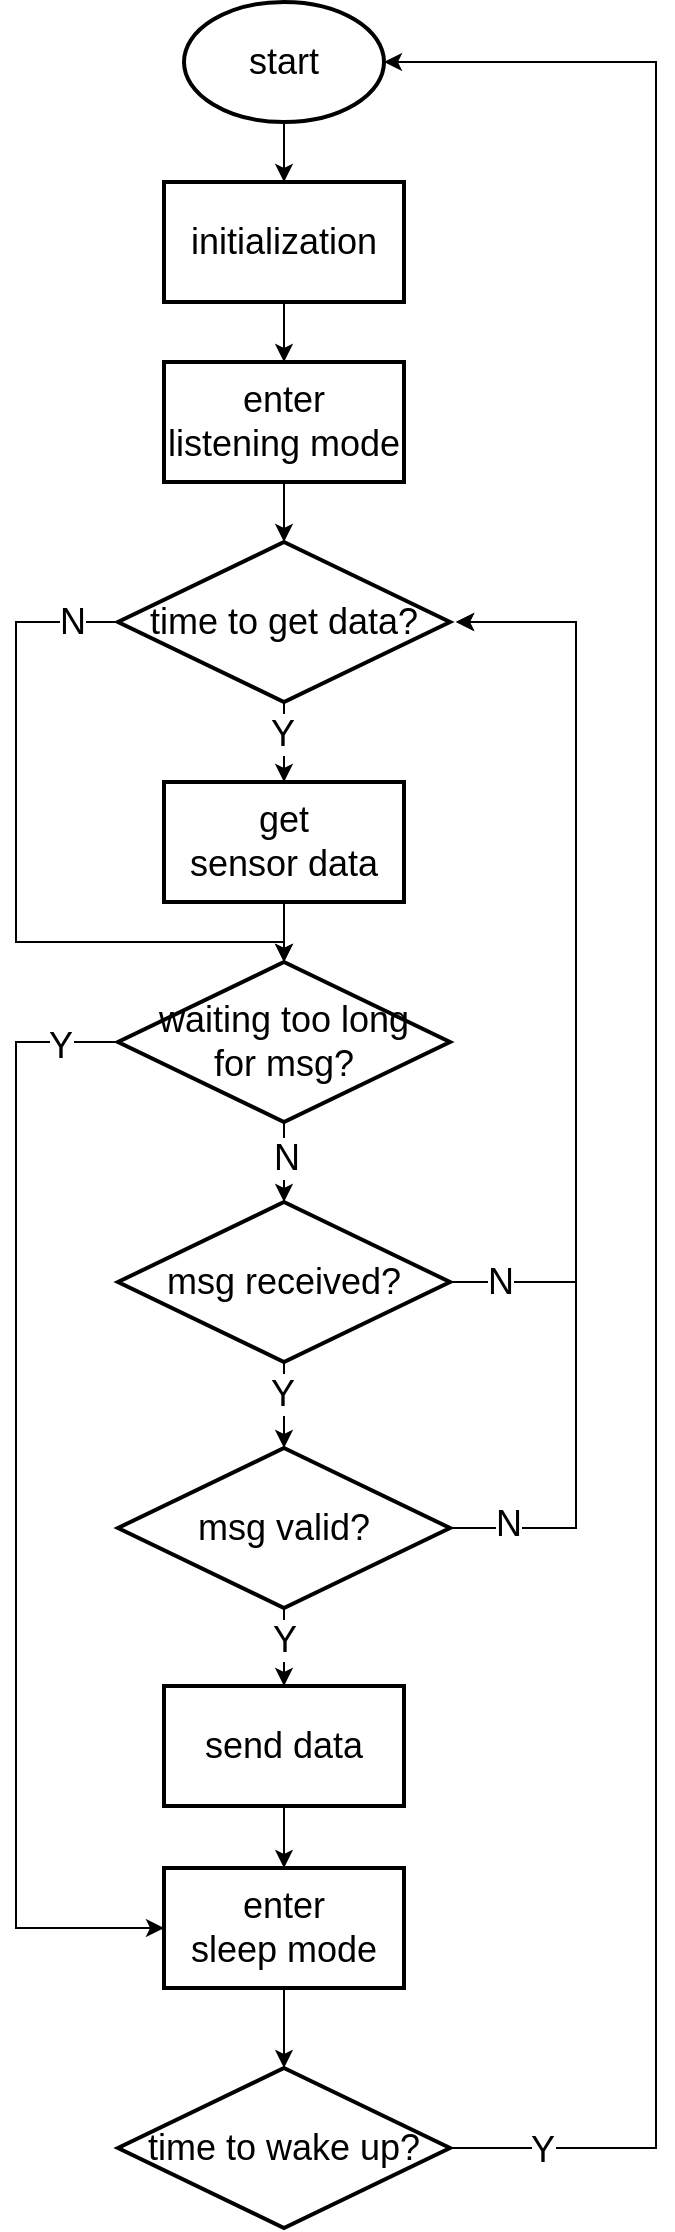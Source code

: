 <mxfile version="20.2.3" type="github">
  <diagram id="0bISjq4luKync5lW2_HE" name="ページ1">
    <mxGraphModel dx="1694" dy="1091" grid="1" gridSize="10" guides="1" tooltips="1" connect="1" arrows="1" fold="1" page="1" pageScale="1" pageWidth="827" pageHeight="1169" math="0" shadow="0">
      <root>
        <mxCell id="0" />
        <mxCell id="1" parent="0" />
        <mxCell id="wKzAcrc9TjBfB3driCzq-7" value="" style="edgeStyle=orthogonalEdgeStyle;rounded=0;orthogonalLoop=1;jettySize=auto;html=1;fontSize=18;" parent="1" source="wKzAcrc9TjBfB3driCzq-2" target="wKzAcrc9TjBfB3driCzq-6" edge="1">
          <mxGeometry relative="1" as="geometry" />
        </mxCell>
        <mxCell id="wKzAcrc9TjBfB3driCzq-2" value="start" style="strokeWidth=2;html=1;shape=mxgraph.flowchart.start_1;whiteSpace=wrap;fontSize=18;" parent="1" vertex="1">
          <mxGeometry x="364" y="450" width="100" height="60" as="geometry" />
        </mxCell>
        <mxCell id="wKzAcrc9TjBfB3driCzq-9" value="" style="edgeStyle=orthogonalEdgeStyle;rounded=0;orthogonalLoop=1;jettySize=auto;html=1;fontSize=18;" parent="1" source="wKzAcrc9TjBfB3driCzq-6" target="wKzAcrc9TjBfB3driCzq-8" edge="1">
          <mxGeometry relative="1" as="geometry" />
        </mxCell>
        <mxCell id="wKzAcrc9TjBfB3driCzq-6" value="initialization" style="whiteSpace=wrap;html=1;fontSize=18;strokeWidth=2;" parent="1" vertex="1">
          <mxGeometry x="354" y="540" width="120" height="60" as="geometry" />
        </mxCell>
        <mxCell id="wKzAcrc9TjBfB3driCzq-29" value="" style="edgeStyle=orthogonalEdgeStyle;rounded=0;orthogonalLoop=1;jettySize=auto;html=1;fontSize=18;" parent="1" source="wKzAcrc9TjBfB3driCzq-8" target="wKzAcrc9TjBfB3driCzq-28" edge="1">
          <mxGeometry relative="1" as="geometry" />
        </mxCell>
        <mxCell id="wKzAcrc9TjBfB3driCzq-8" value="enter &lt;br&gt;listening mode" style="whiteSpace=wrap;html=1;fontSize=18;strokeWidth=2;" parent="1" vertex="1">
          <mxGeometry x="354" y="630" width="120" height="60" as="geometry" />
        </mxCell>
        <mxCell id="wKzAcrc9TjBfB3driCzq-13" style="edgeStyle=orthogonalEdgeStyle;rounded=0;orthogonalLoop=1;jettySize=auto;html=1;exitX=1;exitY=0.5;exitDx=0;exitDy=0;fontSize=12;" parent="1" source="wKzAcrc9TjBfB3driCzq-10" edge="1">
          <mxGeometry relative="1" as="geometry">
            <mxPoint x="500" y="760" as="targetPoint" />
            <Array as="points">
              <mxPoint x="560" y="1090" />
              <mxPoint x="560" y="760" />
            </Array>
          </mxGeometry>
        </mxCell>
        <mxCell id="shqkNA7VAuQGHRtQhpjd-10" value="N" style="edgeLabel;html=1;align=center;verticalAlign=middle;resizable=0;points=[];fontSize=18;" vertex="1" connectable="0" parent="wKzAcrc9TjBfB3driCzq-13">
          <mxGeometry x="-0.856" y="-2" relative="1" as="geometry">
            <mxPoint x="-8" y="-2" as="offset" />
          </mxGeometry>
        </mxCell>
        <mxCell id="wKzAcrc9TjBfB3driCzq-16" value="" style="edgeStyle=orthogonalEdgeStyle;rounded=0;orthogonalLoop=1;jettySize=auto;html=1;fontSize=18;" parent="1" source="wKzAcrc9TjBfB3driCzq-10" target="wKzAcrc9TjBfB3driCzq-15" edge="1">
          <mxGeometry relative="1" as="geometry" />
        </mxCell>
        <mxCell id="wKzAcrc9TjBfB3driCzq-17" value="Y" style="edgeLabel;html=1;align=center;verticalAlign=middle;resizable=0;points=[];fontSize=18;" parent="wKzAcrc9TjBfB3driCzq-16" vertex="1" connectable="0">
          <mxGeometry x="-0.25" y="-1" relative="1" as="geometry">
            <mxPoint as="offset" />
          </mxGeometry>
        </mxCell>
        <mxCell id="wKzAcrc9TjBfB3driCzq-10" value="msg received?" style="rhombus;whiteSpace=wrap;html=1;fontSize=18;strokeWidth=2;" parent="1" vertex="1">
          <mxGeometry x="331" y="1050" width="166" height="80" as="geometry" />
        </mxCell>
        <mxCell id="wKzAcrc9TjBfB3driCzq-24" value="" style="edgeStyle=orthogonalEdgeStyle;rounded=0;orthogonalLoop=1;jettySize=auto;html=1;fontSize=18;" parent="1" source="wKzAcrc9TjBfB3driCzq-15" target="wKzAcrc9TjBfB3driCzq-23" edge="1">
          <mxGeometry relative="1" as="geometry" />
        </mxCell>
        <mxCell id="wKzAcrc9TjBfB3driCzq-26" value="Y" style="edgeLabel;html=1;align=center;verticalAlign=middle;resizable=0;points=[];fontSize=18;" parent="wKzAcrc9TjBfB3driCzq-24" vertex="1" connectable="0">
          <mxGeometry x="-0.225" relative="1" as="geometry">
            <mxPoint as="offset" />
          </mxGeometry>
        </mxCell>
        <mxCell id="wKzAcrc9TjBfB3driCzq-39" style="edgeStyle=orthogonalEdgeStyle;rounded=0;orthogonalLoop=1;jettySize=auto;html=1;exitX=1;exitY=0.5;exitDx=0;exitDy=0;fontSize=18;" parent="1" source="wKzAcrc9TjBfB3driCzq-15" edge="1">
          <mxGeometry relative="1" as="geometry">
            <mxPoint x="500" y="760" as="targetPoint" />
            <Array as="points">
              <mxPoint x="560" y="1213" />
              <mxPoint x="560" y="760" />
            </Array>
          </mxGeometry>
        </mxCell>
        <mxCell id="shqkNA7VAuQGHRtQhpjd-9" value="N" style="edgeLabel;html=1;align=center;verticalAlign=middle;resizable=0;points=[];fontSize=18;" vertex="1" connectable="0" parent="wKzAcrc9TjBfB3driCzq-39">
          <mxGeometry x="-0.902" y="2" relative="1" as="geometry">
            <mxPoint x="1" as="offset" />
          </mxGeometry>
        </mxCell>
        <mxCell id="wKzAcrc9TjBfB3driCzq-15" value="msg valid?" style="rhombus;whiteSpace=wrap;html=1;fontSize=18;strokeWidth=2;" parent="1" vertex="1">
          <mxGeometry x="331" y="1173" width="166" height="80" as="geometry" />
        </mxCell>
        <mxCell id="wKzAcrc9TjBfB3driCzq-48" value="" style="edgeStyle=orthogonalEdgeStyle;rounded=0;orthogonalLoop=1;jettySize=auto;html=1;fontSize=18;" parent="1" source="wKzAcrc9TjBfB3driCzq-23" target="wKzAcrc9TjBfB3driCzq-47" edge="1">
          <mxGeometry relative="1" as="geometry" />
        </mxCell>
        <mxCell id="wKzAcrc9TjBfB3driCzq-23" value="send data" style="whiteSpace=wrap;html=1;fontSize=18;strokeWidth=2;" parent="1" vertex="1">
          <mxGeometry x="354" y="1292" width="120" height="60" as="geometry" />
        </mxCell>
        <mxCell id="wKzAcrc9TjBfB3driCzq-33" value="" style="edgeStyle=orthogonalEdgeStyle;rounded=0;orthogonalLoop=1;jettySize=auto;html=1;fontSize=18;" parent="1" source="wKzAcrc9TjBfB3driCzq-28" target="wKzAcrc9TjBfB3driCzq-32" edge="1">
          <mxGeometry relative="1" as="geometry" />
        </mxCell>
        <mxCell id="wKzAcrc9TjBfB3driCzq-44" style="edgeStyle=orthogonalEdgeStyle;rounded=0;orthogonalLoop=1;jettySize=auto;html=1;exitX=0;exitY=0.5;exitDx=0;exitDy=0;fontSize=18;entryX=0.5;entryY=0;entryDx=0;entryDy=0;" parent="1" source="wKzAcrc9TjBfB3driCzq-28" target="shqkNA7VAuQGHRtQhpjd-3" edge="1">
          <mxGeometry relative="1" as="geometry">
            <mxPoint x="210" y="1040" as="targetPoint" />
            <Array as="points">
              <mxPoint x="280" y="760" />
              <mxPoint x="280" y="920" />
              <mxPoint x="414" y="920" />
            </Array>
          </mxGeometry>
        </mxCell>
        <mxCell id="wKzAcrc9TjBfB3driCzq-46" value="N" style="edgeLabel;html=1;align=center;verticalAlign=middle;resizable=0;points=[];fontSize=18;" parent="wKzAcrc9TjBfB3driCzq-44" vertex="1" connectable="0">
          <mxGeometry x="-0.815" y="-1" relative="1" as="geometry">
            <mxPoint x="10" y="1" as="offset" />
          </mxGeometry>
        </mxCell>
        <mxCell id="wKzAcrc9TjBfB3driCzq-28" value="time to get data?" style="rhombus;whiteSpace=wrap;html=1;fontSize=18;strokeWidth=2;" parent="1" vertex="1">
          <mxGeometry x="331" y="720" width="166" height="80" as="geometry" />
        </mxCell>
        <mxCell id="shqkNA7VAuQGHRtQhpjd-4" style="edgeStyle=orthogonalEdgeStyle;rounded=0;orthogonalLoop=1;jettySize=auto;html=1;exitX=0.5;exitY=1;exitDx=0;exitDy=0;entryX=0.5;entryY=0;entryDx=0;entryDy=0;fontSize=18;" edge="1" parent="1" source="wKzAcrc9TjBfB3driCzq-32" target="shqkNA7VAuQGHRtQhpjd-3">
          <mxGeometry relative="1" as="geometry" />
        </mxCell>
        <mxCell id="wKzAcrc9TjBfB3driCzq-32" value="get&lt;br&gt;sensor data" style="whiteSpace=wrap;html=1;fontSize=18;strokeWidth=2;" parent="1" vertex="1">
          <mxGeometry x="354" y="840" width="120" height="60" as="geometry" />
        </mxCell>
        <mxCell id="wKzAcrc9TjBfB3driCzq-43" value="Y" style="edgeLabel;html=1;align=center;verticalAlign=middle;resizable=0;points=[];fontSize=18;" parent="1" vertex="1" connectable="0">
          <mxGeometry x="412" y="930" as="geometry">
            <mxPoint x="1" y="-114" as="offset" />
          </mxGeometry>
        </mxCell>
        <mxCell id="wKzAcrc9TjBfB3driCzq-50" value="" style="edgeStyle=orthogonalEdgeStyle;rounded=0;orthogonalLoop=1;jettySize=auto;html=1;fontSize=18;" parent="1" source="wKzAcrc9TjBfB3driCzq-47" target="wKzAcrc9TjBfB3driCzq-49" edge="1">
          <mxGeometry relative="1" as="geometry" />
        </mxCell>
        <mxCell id="wKzAcrc9TjBfB3driCzq-47" value="enter&lt;br&gt;sleep mode" style="whiteSpace=wrap;html=1;fontSize=18;strokeWidth=2;" parent="1" vertex="1">
          <mxGeometry x="354" y="1383" width="120" height="60" as="geometry" />
        </mxCell>
        <mxCell id="wKzAcrc9TjBfB3driCzq-51" style="edgeStyle=orthogonalEdgeStyle;rounded=0;orthogonalLoop=1;jettySize=auto;html=1;exitX=1;exitY=0.5;exitDx=0;exitDy=0;entryX=1;entryY=0.5;entryDx=0;entryDy=0;entryPerimeter=0;fontSize=18;" parent="1" source="wKzAcrc9TjBfB3driCzq-49" target="wKzAcrc9TjBfB3driCzq-2" edge="1">
          <mxGeometry relative="1" as="geometry">
            <Array as="points">
              <mxPoint x="600" y="1523" />
              <mxPoint x="600" y="480" />
            </Array>
          </mxGeometry>
        </mxCell>
        <mxCell id="shqkNA7VAuQGHRtQhpjd-2" value="&lt;font style=&quot;font-size: 18px;&quot;&gt;Y&lt;/font&gt;" style="edgeLabel;html=1;align=center;verticalAlign=middle;resizable=0;points=[];" vertex="1" connectable="0" parent="wKzAcrc9TjBfB3driCzq-51">
          <mxGeometry x="-0.929" y="-1" relative="1" as="geometry">
            <mxPoint as="offset" />
          </mxGeometry>
        </mxCell>
        <mxCell id="wKzAcrc9TjBfB3driCzq-49" value="time to wake up?" style="rhombus;whiteSpace=wrap;html=1;fontSize=18;strokeWidth=2;" parent="1" vertex="1">
          <mxGeometry x="331" y="1483" width="166" height="80" as="geometry" />
        </mxCell>
        <mxCell id="shqkNA7VAuQGHRtQhpjd-5" style="edgeStyle=orthogonalEdgeStyle;rounded=0;orthogonalLoop=1;jettySize=auto;html=1;exitX=0.5;exitY=1;exitDx=0;exitDy=0;entryX=0.5;entryY=0;entryDx=0;entryDy=0;fontSize=18;" edge="1" parent="1" source="shqkNA7VAuQGHRtQhpjd-3" target="wKzAcrc9TjBfB3driCzq-10">
          <mxGeometry relative="1" as="geometry" />
        </mxCell>
        <mxCell id="shqkNA7VAuQGHRtQhpjd-8" value="N" style="edgeLabel;html=1;align=center;verticalAlign=middle;resizable=0;points=[];fontSize=18;" vertex="1" connectable="0" parent="shqkNA7VAuQGHRtQhpjd-5">
          <mxGeometry x="-0.114" y="1" relative="1" as="geometry">
            <mxPoint as="offset" />
          </mxGeometry>
        </mxCell>
        <mxCell id="shqkNA7VAuQGHRtQhpjd-6" style="edgeStyle=orthogonalEdgeStyle;rounded=0;orthogonalLoop=1;jettySize=auto;html=1;exitX=0;exitY=0.5;exitDx=0;exitDy=0;entryX=0;entryY=0.5;entryDx=0;entryDy=0;fontSize=18;" edge="1" parent="1" source="shqkNA7VAuQGHRtQhpjd-3" target="wKzAcrc9TjBfB3driCzq-47">
          <mxGeometry relative="1" as="geometry">
            <Array as="points">
              <mxPoint x="280" y="970" />
              <mxPoint x="280" y="1413" />
            </Array>
          </mxGeometry>
        </mxCell>
        <mxCell id="shqkNA7VAuQGHRtQhpjd-7" value="Y" style="edgeLabel;html=1;align=center;verticalAlign=middle;resizable=0;points=[];fontSize=18;" vertex="1" connectable="0" parent="shqkNA7VAuQGHRtQhpjd-6">
          <mxGeometry x="-0.902" y="2" relative="1" as="geometry">
            <mxPoint x="-1" as="offset" />
          </mxGeometry>
        </mxCell>
        <mxCell id="shqkNA7VAuQGHRtQhpjd-3" value="waiting too long&lt;br&gt;for msg?" style="rhombus;whiteSpace=wrap;html=1;fontSize=18;strokeWidth=2;" vertex="1" parent="1">
          <mxGeometry x="331" y="930" width="166" height="80" as="geometry" />
        </mxCell>
      </root>
    </mxGraphModel>
  </diagram>
</mxfile>
